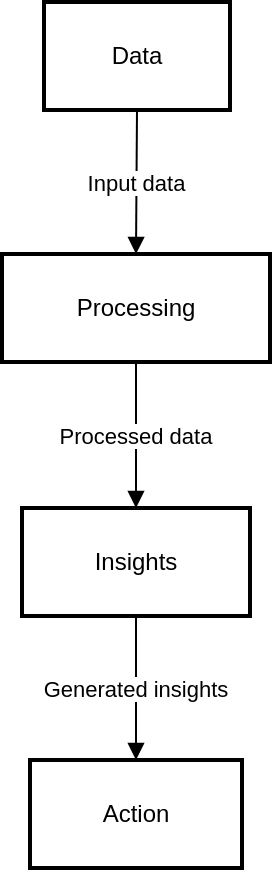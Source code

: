 <mxfile version="28.0.7">
  <diagram name="Page-1" id="oNQ9Qe71qx93_oKFB9sJ">
    <mxGraphModel>
      <root>
        <mxCell id="0" />
        <mxCell id="1" parent="0" />
        <mxCell id="2" value="Data" style="whiteSpace=wrap;strokeWidth=2;" vertex="1" parent="1">
          <mxGeometry x="31" y="8" width="93" height="54" as="geometry" />
        </mxCell>
        <mxCell id="3" value="Processing" style="whiteSpace=wrap;strokeWidth=2;" vertex="1" parent="1">
          <mxGeometry x="10" y="134" width="134" height="54" as="geometry" />
        </mxCell>
        <mxCell id="4" value="Insights" style="whiteSpace=wrap;strokeWidth=2;" vertex="1" parent="1">
          <mxGeometry x="20" y="261" width="114" height="54" as="geometry" />
        </mxCell>
        <mxCell id="5" value="Action" style="whiteSpace=wrap;strokeWidth=2;" vertex="1" parent="1">
          <mxGeometry x="24" y="387" width="106" height="54" as="geometry" />
        </mxCell>
        <mxCell id="6" value="Input data" style="curved=1;startArrow=none;endArrow=block;exitX=0.5;exitY=1;entryX=0.5;entryY=0.01;" edge="1" parent="1" source="2" target="3">
          <mxGeometry relative="1" as="geometry">
            <Array as="points" />
          </mxGeometry>
        </mxCell>
        <mxCell id="7" value="Processed data" style="curved=1;startArrow=none;endArrow=block;exitX=0.5;exitY=1.01;entryX=0.5;entryY=0;" edge="1" parent="1" source="3" target="4">
          <mxGeometry relative="1" as="geometry">
            <Array as="points" />
          </mxGeometry>
        </mxCell>
        <mxCell id="8" value="Generated insights" style="curved=1;startArrow=none;endArrow=block;exitX=0.5;exitY=1;entryX=0.5;entryY=0;" edge="1" parent="1" source="4" target="5">
          <mxGeometry relative="1" as="geometry">
            <Array as="points" />
          </mxGeometry>
        </mxCell>
      </root>
    </mxGraphModel>
  </diagram>
</mxfile>
